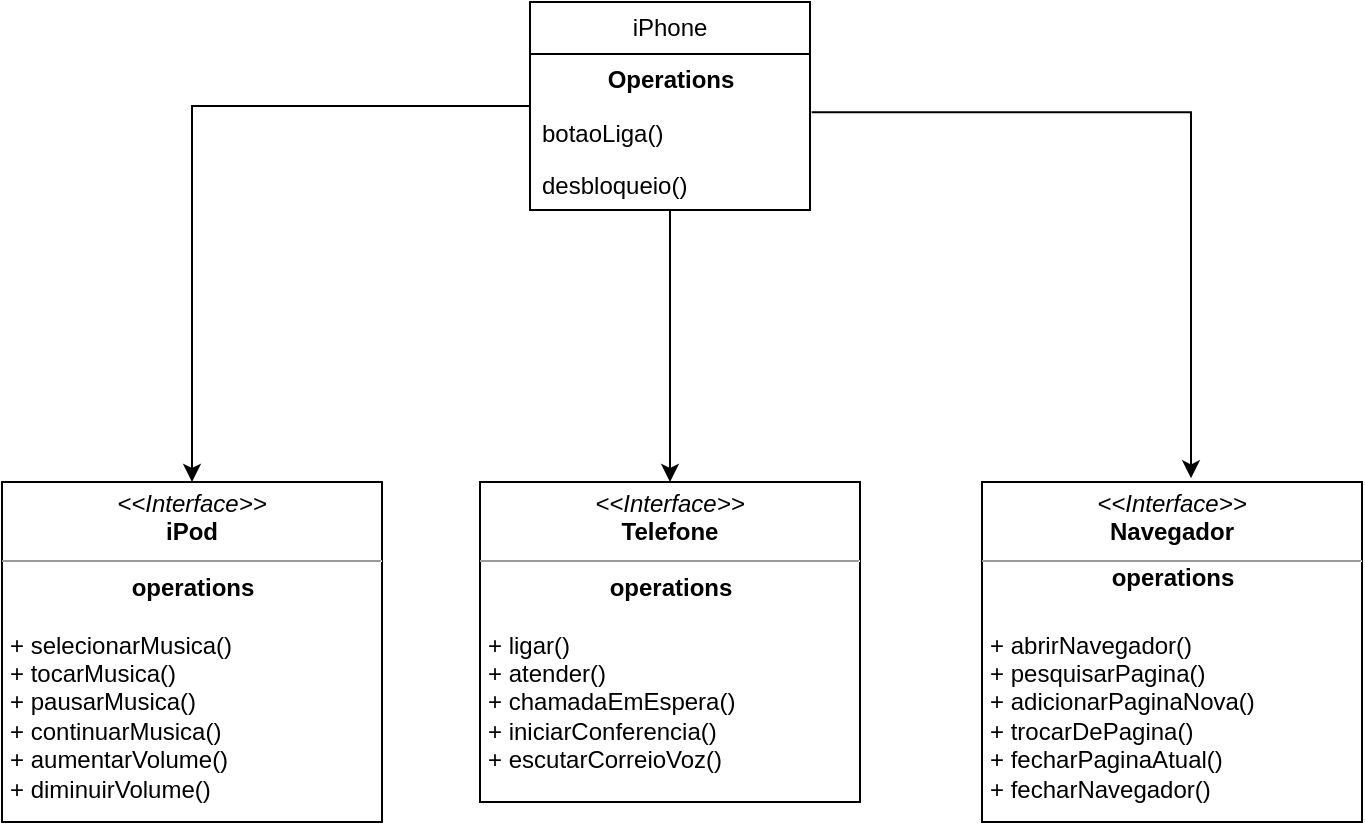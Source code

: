 <mxfile version="21.7.5" type="device">
  <diagram name="iPhone 2007" id="RYPYUAmdfIO8jdbblA_D">
    <mxGraphModel dx="685" dy="796" grid="1" gridSize="10" guides="1" tooltips="1" connect="1" arrows="1" fold="1" page="1" pageScale="1" pageWidth="827" pageHeight="1169" math="0" shadow="0">
      <root>
        <mxCell id="0" />
        <mxCell id="1" parent="0" />
        <mxCell id="6fOofMOxXz5UehVjQJAq-32" style="edgeStyle=orthogonalEdgeStyle;rounded=0;orthogonalLoop=1;jettySize=auto;html=1;entryX=0.5;entryY=0;entryDx=0;entryDy=0;" edge="1" parent="1" source="6fOofMOxXz5UehVjQJAq-22" target="6fOofMOxXz5UehVjQJAq-28">
          <mxGeometry relative="1" as="geometry" />
        </mxCell>
        <mxCell id="6fOofMOxXz5UehVjQJAq-22" value="iPhone" style="swimlane;fontStyle=0;childLayout=stackLayout;horizontal=1;startSize=26;fillColor=none;horizontalStack=0;resizeParent=1;resizeParentMax=0;resizeLast=0;collapsible=1;marginBottom=0;whiteSpace=wrap;html=1;" vertex="1" parent="1">
          <mxGeometry x="274" y="40" width="140" height="104" as="geometry" />
        </mxCell>
        <mxCell id="6fOofMOxXz5UehVjQJAq-27" value="Operations" style="text;align=center;fontStyle=1;verticalAlign=middle;spacingLeft=3;spacingRight=3;strokeColor=none;rotatable=0;points=[[0,0.5],[1,0.5]];portConstraint=eastwest;html=1;" vertex="1" parent="6fOofMOxXz5UehVjQJAq-22">
          <mxGeometry y="26" width="140" height="26" as="geometry" />
        </mxCell>
        <mxCell id="6fOofMOxXz5UehVjQJAq-24" value="botaoLiga()" style="text;strokeColor=none;fillColor=none;align=left;verticalAlign=top;spacingLeft=4;spacingRight=4;overflow=hidden;rotatable=0;points=[[0,0.5],[1,0.5]];portConstraint=eastwest;whiteSpace=wrap;html=1;" vertex="1" parent="6fOofMOxXz5UehVjQJAq-22">
          <mxGeometry y="52" width="140" height="26" as="geometry" />
        </mxCell>
        <mxCell id="6fOofMOxXz5UehVjQJAq-25" value="desbloqueio()" style="text;strokeColor=none;fillColor=none;align=left;verticalAlign=top;spacingLeft=4;spacingRight=4;overflow=hidden;rotatable=0;points=[[0,0.5],[1,0.5]];portConstraint=eastwest;whiteSpace=wrap;html=1;" vertex="1" parent="6fOofMOxXz5UehVjQJAq-22">
          <mxGeometry y="78" width="140" height="26" as="geometry" />
        </mxCell>
        <mxCell id="6fOofMOxXz5UehVjQJAq-28" value="&lt;p style=&quot;margin:0px;margin-top:4px;text-align:center;&quot;&gt;&lt;i&gt;&amp;lt;&amp;lt;Interface&amp;gt;&amp;gt;&lt;/i&gt;&lt;br&gt;&lt;b&gt;iPod&lt;/b&gt;&lt;/p&gt;&lt;hr size=&quot;1&quot;&gt;&lt;p style=&quot;margin:0px;margin-left:4px;&quot;&gt;&lt;br&gt;&lt;/p&gt;&lt;p style=&quot;margin:0px;margin-left:4px;&quot;&gt;&lt;br&gt;&lt;/p&gt;&lt;p style=&quot;margin:0px;margin-left:4px;&quot;&gt;+ selecionarMusica()&lt;br&gt;&lt;/p&gt;&lt;p style=&quot;margin:0px;margin-left:4px;&quot;&gt;+ tocarMusica()&lt;br&gt;&lt;/p&gt;&lt;p style=&quot;margin:0px;margin-left:4px;&quot;&gt;+ pausarMusica()&lt;br&gt;&lt;/p&gt;&lt;p style=&quot;margin:0px;margin-left:4px;&quot;&gt;+ continuarMusica()&lt;br&gt;&lt;/p&gt;&lt;p style=&quot;margin:0px;margin-left:4px;&quot;&gt;+ aumentarVolume()&lt;br&gt;&lt;/p&gt;&lt;p style=&quot;margin:0px;margin-left:4px;&quot;&gt;+ diminuirVolume()&lt;br&gt;&lt;/p&gt;" style="verticalAlign=top;align=left;overflow=fill;fontSize=12;fontFamily=Helvetica;html=1;whiteSpace=wrap;" vertex="1" parent="1">
          <mxGeometry x="10" y="280" width="190" height="170" as="geometry" />
        </mxCell>
        <mxCell id="6fOofMOxXz5UehVjQJAq-35" value="operations" style="text;align=center;fontStyle=1;verticalAlign=middle;spacingLeft=3;spacingRight=3;strokeColor=none;rotatable=0;points=[[0,0.5],[1,0.5]];portConstraint=eastwest;html=1;" vertex="1" parent="1">
          <mxGeometry x="65" y="320" width="80" height="26" as="geometry" />
        </mxCell>
        <mxCell id="6fOofMOxXz5UehVjQJAq-37" value="&lt;p style=&quot;margin:0px;margin-top:4px;text-align:center;&quot;&gt;&lt;i&gt;&amp;lt;&amp;lt;Interface&amp;gt;&amp;gt;&lt;/i&gt;&lt;br&gt;&lt;b&gt;Telefone&lt;/b&gt;&lt;/p&gt;&lt;hr size=&quot;1&quot;&gt;&lt;p style=&quot;margin:0px;margin-left:4px;&quot;&gt;&lt;br&gt;&lt;/p&gt;&lt;p style=&quot;margin:0px;margin-left:4px;&quot;&gt;&lt;br&gt;&lt;/p&gt;&lt;p style=&quot;margin:0px;margin-left:4px;&quot;&gt;+ ligar()&lt;br&gt;&lt;/p&gt;&lt;p style=&quot;margin:0px;margin-left:4px;&quot;&gt;+ atender()&lt;br&gt;&lt;/p&gt;&lt;p style=&quot;margin:0px;margin-left:4px;&quot;&gt;+ chamadaEmEspera()&lt;br&gt;&lt;/p&gt;&lt;p style=&quot;margin:0px;margin-left:4px;&quot;&gt;+ iniciarConferencia()&lt;br&gt;&lt;/p&gt;&lt;p style=&quot;margin:0px;margin-left:4px;&quot;&gt;+ escutarCorreioVoz()&lt;/p&gt;" style="verticalAlign=top;align=left;overflow=fill;fontSize=12;fontFamily=Helvetica;html=1;whiteSpace=wrap;" vertex="1" parent="1">
          <mxGeometry x="249" y="280" width="190" height="160" as="geometry" />
        </mxCell>
        <mxCell id="6fOofMOxXz5UehVjQJAq-38" value="operations" style="text;align=center;fontStyle=1;verticalAlign=middle;spacingLeft=3;spacingRight=3;strokeColor=none;rotatable=0;points=[[0,0.5],[1,0.5]];portConstraint=eastwest;html=1;" vertex="1" parent="1">
          <mxGeometry x="304" y="320" width="80" height="26" as="geometry" />
        </mxCell>
        <mxCell id="6fOofMOxXz5UehVjQJAq-39" value="&lt;p style=&quot;margin:0px;margin-top:4px;text-align:center;&quot;&gt;&lt;i&gt;&amp;lt;&amp;lt;Interface&amp;gt;&amp;gt;&lt;/i&gt;&lt;br&gt;&lt;b&gt;Navegador&lt;/b&gt;&lt;/p&gt;&lt;hr size=&quot;1&quot;&gt;&lt;p style=&quot;margin:0px;margin-left:4px;&quot;&gt;&lt;br&gt;&lt;/p&gt;&lt;p style=&quot;margin:0px;margin-left:4px;&quot;&gt;&lt;br&gt;&lt;/p&gt;&lt;p style=&quot;margin:0px;margin-left:4px;&quot;&gt;+ abrirNavegador()&lt;br&gt;&lt;/p&gt;&lt;p style=&quot;margin:0px;margin-left:4px;&quot;&gt;+ pesquisarPagina()&lt;br&gt;&lt;/p&gt;&lt;p style=&quot;margin:0px;margin-left:4px;&quot;&gt;+ adicionarPaginaNova()&lt;br&gt;&lt;/p&gt;&lt;p style=&quot;margin:0px;margin-left:4px;&quot;&gt;+ trocarDePagina()&lt;br&gt;&lt;/p&gt;&lt;p style=&quot;margin:0px;margin-left:4px;&quot;&gt;+ fecharPaginaAtual()&lt;br&gt;&lt;/p&gt;&lt;p style=&quot;margin:0px;margin-left:4px;&quot;&gt;+ fecharNavegador()&lt;br&gt;&lt;/p&gt;" style="verticalAlign=top;align=left;overflow=fill;fontSize=12;fontFamily=Helvetica;html=1;whiteSpace=wrap;" vertex="1" parent="1">
          <mxGeometry x="500" y="280" width="190" height="170" as="geometry" />
        </mxCell>
        <mxCell id="6fOofMOxXz5UehVjQJAq-40" value="operations" style="text;align=center;fontStyle=1;verticalAlign=middle;spacingLeft=3;spacingRight=3;strokeColor=none;rotatable=0;points=[[0,0.5],[1,0.5]];portConstraint=eastwest;html=1;" vertex="1" parent="1">
          <mxGeometry x="555" y="315" width="80" height="26" as="geometry" />
        </mxCell>
        <mxCell id="6fOofMOxXz5UehVjQJAq-46" style="edgeStyle=orthogonalEdgeStyle;rounded=0;orthogonalLoop=1;jettySize=auto;html=1;entryX=0.5;entryY=0;entryDx=0;entryDy=0;" edge="1" parent="1" source="6fOofMOxXz5UehVjQJAq-25" target="6fOofMOxXz5UehVjQJAq-37">
          <mxGeometry relative="1" as="geometry">
            <mxPoint x="340" y="150" as="sourcePoint" />
            <mxPoint x="115" y="290" as="targetPoint" />
            <Array as="points">
              <mxPoint x="344" y="200" />
              <mxPoint x="344" y="200" />
            </Array>
          </mxGeometry>
        </mxCell>
        <mxCell id="6fOofMOxXz5UehVjQJAq-47" style="edgeStyle=orthogonalEdgeStyle;rounded=0;orthogonalLoop=1;jettySize=auto;html=1;entryX=0.55;entryY=-0.011;entryDx=0;entryDy=0;entryPerimeter=0;exitX=1.006;exitY=0.121;exitDx=0;exitDy=0;exitPerimeter=0;" edge="1" parent="1" source="6fOofMOxXz5UehVjQJAq-24" target="6fOofMOxXz5UehVjQJAq-39">
          <mxGeometry relative="1" as="geometry">
            <mxPoint x="420" y="95" as="sourcePoint" />
            <mxPoint x="115" y="290" as="targetPoint" />
          </mxGeometry>
        </mxCell>
      </root>
    </mxGraphModel>
  </diagram>
</mxfile>
